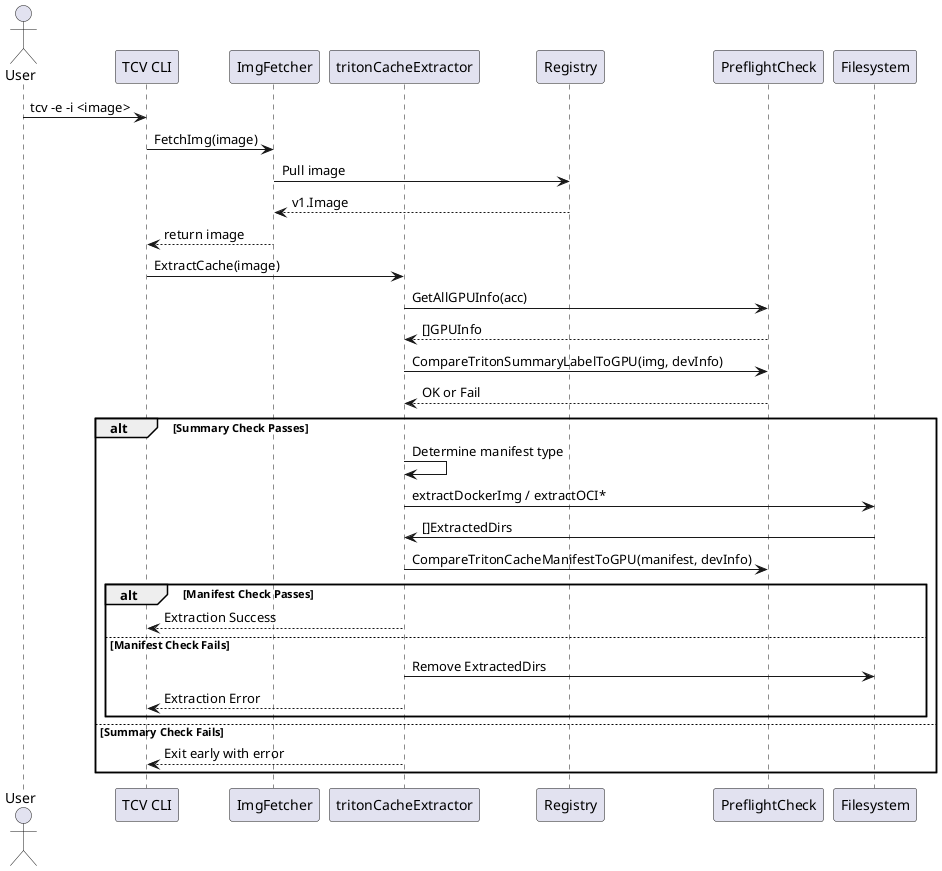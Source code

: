 @startuml
actor User
participant "TCV CLI" as CLI
participant "ImgFetcher" as Fetcher
participant "tritonCacheExtractor" as Extractor
participant "Registry" as Registry
participant "PreflightCheck" as Check
participant "Filesystem" as FS

User -> CLI : tcv -e -i <image>
CLI -> Fetcher : FetchImg(image)
Fetcher -> Registry : Pull image
Registry --> Fetcher : v1.Image
Fetcher --> CLI : return image

CLI -> Extractor : ExtractCache(image)
Extractor -> Check : GetAllGPUInfo(acc)
Check --> Extractor : []GPUInfo

Extractor -> Check : CompareTritonSummaryLabelToGPU(img, devInfo)
Check --> Extractor : OK or Fail

alt Summary Check Passes
    Extractor -> Extractor : Determine manifest type
    Extractor -> FS : extractDockerImg / extractOCI*

    FS -> Extractor : []ExtractedDirs
    Extractor -> Check : CompareTritonCacheManifestToGPU(manifest, devInfo)
    alt Manifest Check Passes
        Extractor --> CLI : Extraction Success
    else Manifest Check Fails
        Extractor -> FS : Remove ExtractedDirs
        Extractor --> CLI : Extraction Error
    end
else Summary Check Fails
    Extractor --> CLI : Exit early with error
end
@enduml
